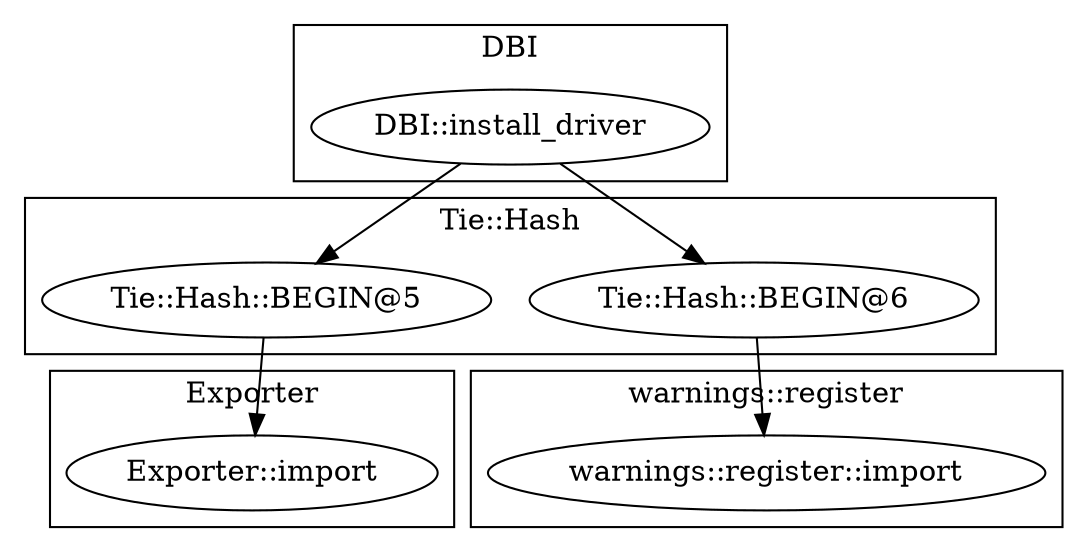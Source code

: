 digraph {
graph [overlap=false]
subgraph cluster_DBI {
	label="DBI";
	"DBI::install_driver";
}
subgraph cluster_Tie_Hash {
	label="Tie::Hash";
	"Tie::Hash::BEGIN@5";
	"Tie::Hash::BEGIN@6";
}
subgraph cluster_Exporter {
	label="Exporter";
	"Exporter::import";
}
subgraph cluster_warnings_register {
	label="warnings::register";
	"warnings::register::import";
}
"Tie::Hash::BEGIN@5" -> "Exporter::import";
"DBI::install_driver" -> "Tie::Hash::BEGIN@6";
"Tie::Hash::BEGIN@6" -> "warnings::register::import";
"DBI::install_driver" -> "Tie::Hash::BEGIN@5";
}

